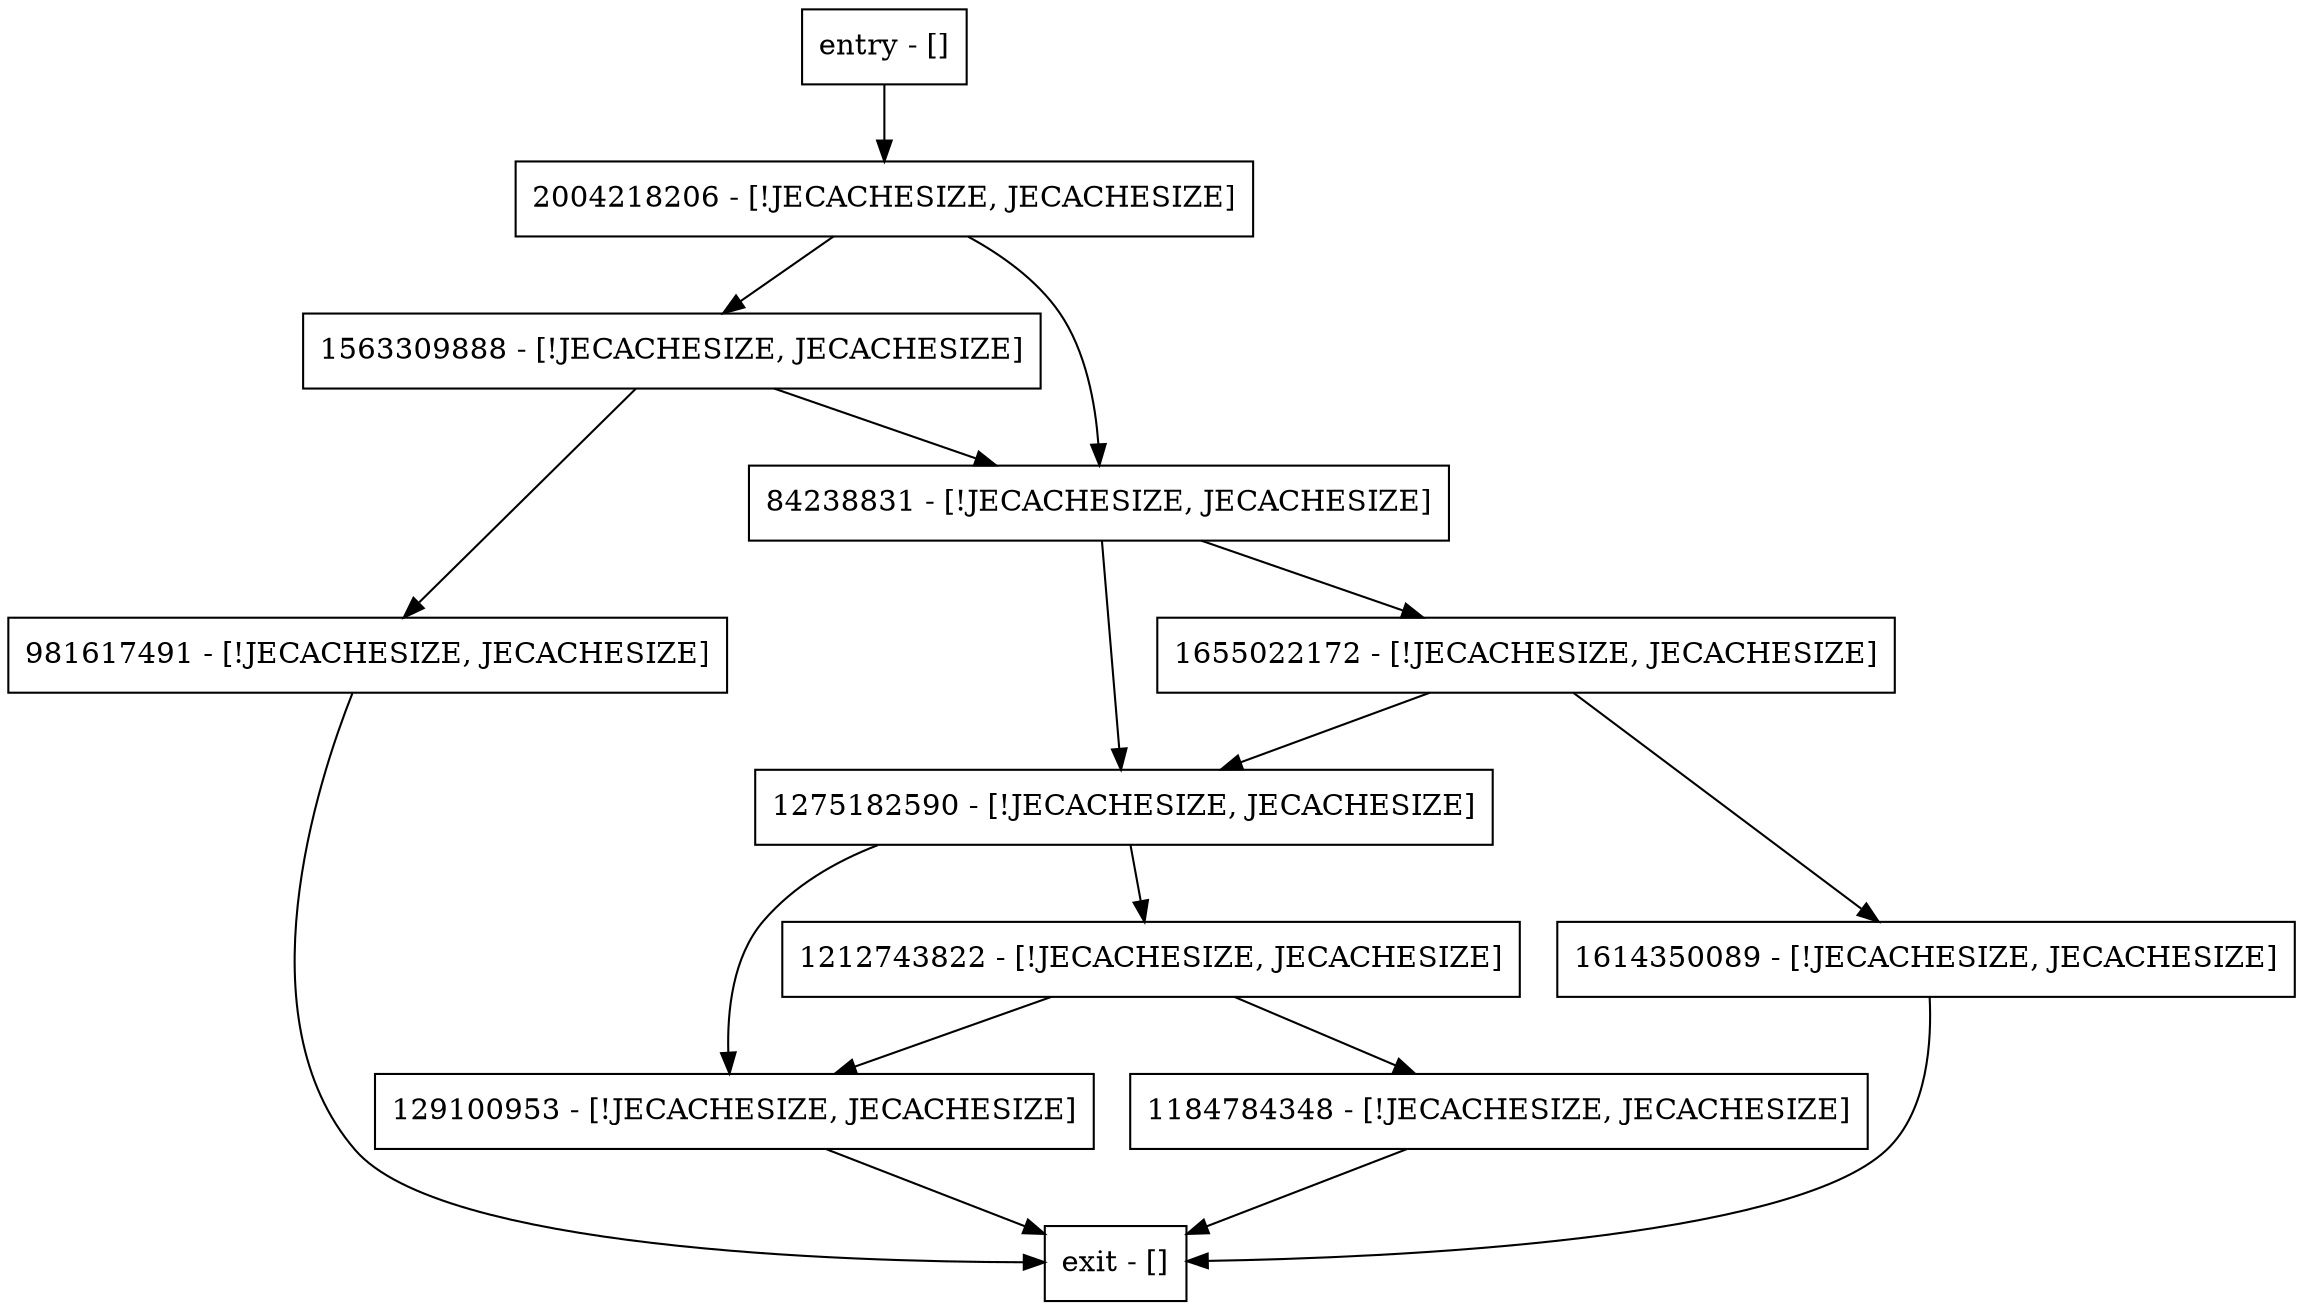 digraph setOwnerAndMemId {
node [shape=record];
1563309888 [label="1563309888 - [!JECACHESIZE, JECACHESIZE]"];
1275182590 [label="1275182590 - [!JECACHESIZE, JECACHESIZE]"];
981617491 [label="981617491 - [!JECACHESIZE, JECACHESIZE]"];
1655022172 [label="1655022172 - [!JECACHESIZE, JECACHESIZE]"];
1212743822 [label="1212743822 - [!JECACHESIZE, JECACHESIZE]"];
2004218206 [label="2004218206 - [!JECACHESIZE, JECACHESIZE]"];
1614350089 [label="1614350089 - [!JECACHESIZE, JECACHESIZE]"];
entry [label="entry - []"];
exit [label="exit - []"];
129100953 [label="129100953 - [!JECACHESIZE, JECACHESIZE]"];
1184784348 [label="1184784348 - [!JECACHESIZE, JECACHESIZE]"];
84238831 [label="84238831 - [!JECACHESIZE, JECACHESIZE]"];
entry;
exit;
1563309888 -> 981617491;
1563309888 -> 84238831;
1275182590 -> 129100953;
1275182590 -> 1212743822;
981617491 -> exit;
1655022172 -> 1275182590;
1655022172 -> 1614350089;
1212743822 -> 129100953;
1212743822 -> 1184784348;
2004218206 -> 1563309888;
2004218206 -> 84238831;
1614350089 -> exit;
entry -> 2004218206;
129100953 -> exit;
1184784348 -> exit;
84238831 -> 1275182590;
84238831 -> 1655022172;
}
